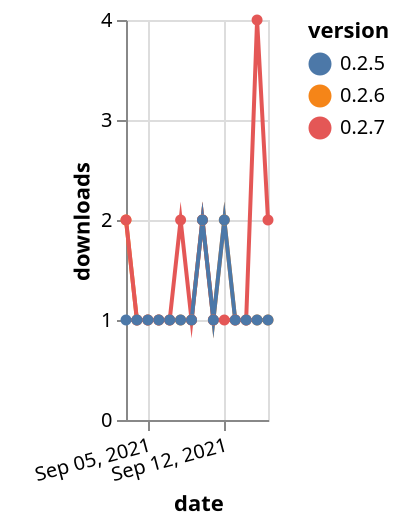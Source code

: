 {"$schema": "https://vega.github.io/schema/vega-lite/v5.json", "description": "A simple bar chart with embedded data.", "data": {"values": [{"date": "2021-09-03", "total": 249, "delta": 2, "version": "0.2.6"}, {"date": "2021-09-04", "total": 250, "delta": 1, "version": "0.2.6"}, {"date": "2021-09-05", "total": 251, "delta": 1, "version": "0.2.6"}, {"date": "2021-09-06", "total": 252, "delta": 1, "version": "0.2.6"}, {"date": "2021-09-07", "total": 253, "delta": 1, "version": "0.2.6"}, {"date": "2021-09-08", "total": 254, "delta": 1, "version": "0.2.6"}, {"date": "2021-09-09", "total": 255, "delta": 1, "version": "0.2.6"}, {"date": "2021-09-10", "total": 257, "delta": 2, "version": "0.2.6"}, {"date": "2021-09-11", "total": 258, "delta": 1, "version": "0.2.6"}, {"date": "2021-09-12", "total": 260, "delta": 2, "version": "0.2.6"}, {"date": "2021-09-13", "total": 261, "delta": 1, "version": "0.2.6"}, {"date": "2021-09-14", "total": 262, "delta": 1, "version": "0.2.6"}, {"date": "2021-09-15", "total": 263, "delta": 1, "version": "0.2.6"}, {"date": "2021-09-16", "total": 264, "delta": 1, "version": "0.2.6"}, {"date": "2021-09-03", "total": 189, "delta": 2, "version": "0.2.7"}, {"date": "2021-09-04", "total": 190, "delta": 1, "version": "0.2.7"}, {"date": "2021-09-05", "total": 191, "delta": 1, "version": "0.2.7"}, {"date": "2021-09-06", "total": 192, "delta": 1, "version": "0.2.7"}, {"date": "2021-09-07", "total": 193, "delta": 1, "version": "0.2.7"}, {"date": "2021-09-08", "total": 195, "delta": 2, "version": "0.2.7"}, {"date": "2021-09-09", "total": 196, "delta": 1, "version": "0.2.7"}, {"date": "2021-09-10", "total": 198, "delta": 2, "version": "0.2.7"}, {"date": "2021-09-11", "total": 199, "delta": 1, "version": "0.2.7"}, {"date": "2021-09-12", "total": 200, "delta": 1, "version": "0.2.7"}, {"date": "2021-09-13", "total": 201, "delta": 1, "version": "0.2.7"}, {"date": "2021-09-14", "total": 202, "delta": 1, "version": "0.2.7"}, {"date": "2021-09-15", "total": 206, "delta": 4, "version": "0.2.7"}, {"date": "2021-09-16", "total": 208, "delta": 2, "version": "0.2.7"}, {"date": "2021-09-03", "total": 435, "delta": 1, "version": "0.2.5"}, {"date": "2021-09-04", "total": 436, "delta": 1, "version": "0.2.5"}, {"date": "2021-09-05", "total": 437, "delta": 1, "version": "0.2.5"}, {"date": "2021-09-06", "total": 438, "delta": 1, "version": "0.2.5"}, {"date": "2021-09-07", "total": 439, "delta": 1, "version": "0.2.5"}, {"date": "2021-09-08", "total": 440, "delta": 1, "version": "0.2.5"}, {"date": "2021-09-09", "total": 441, "delta": 1, "version": "0.2.5"}, {"date": "2021-09-10", "total": 443, "delta": 2, "version": "0.2.5"}, {"date": "2021-09-11", "total": 444, "delta": 1, "version": "0.2.5"}, {"date": "2021-09-12", "total": 446, "delta": 2, "version": "0.2.5"}, {"date": "2021-09-13", "total": 447, "delta": 1, "version": "0.2.5"}, {"date": "2021-09-14", "total": 448, "delta": 1, "version": "0.2.5"}, {"date": "2021-09-15", "total": 449, "delta": 1, "version": "0.2.5"}, {"date": "2021-09-16", "total": 450, "delta": 1, "version": "0.2.5"}]}, "width": "container", "mark": {"type": "line", "point": {"filled": true}}, "encoding": {"x": {"field": "date", "type": "temporal", "timeUnit": "yearmonthdate", "title": "date", "axis": {"labelAngle": -15}}, "y": {"field": "delta", "type": "quantitative", "title": "downloads"}, "color": {"field": "version", "type": "nominal"}, "tooltip": {"field": "delta"}}}